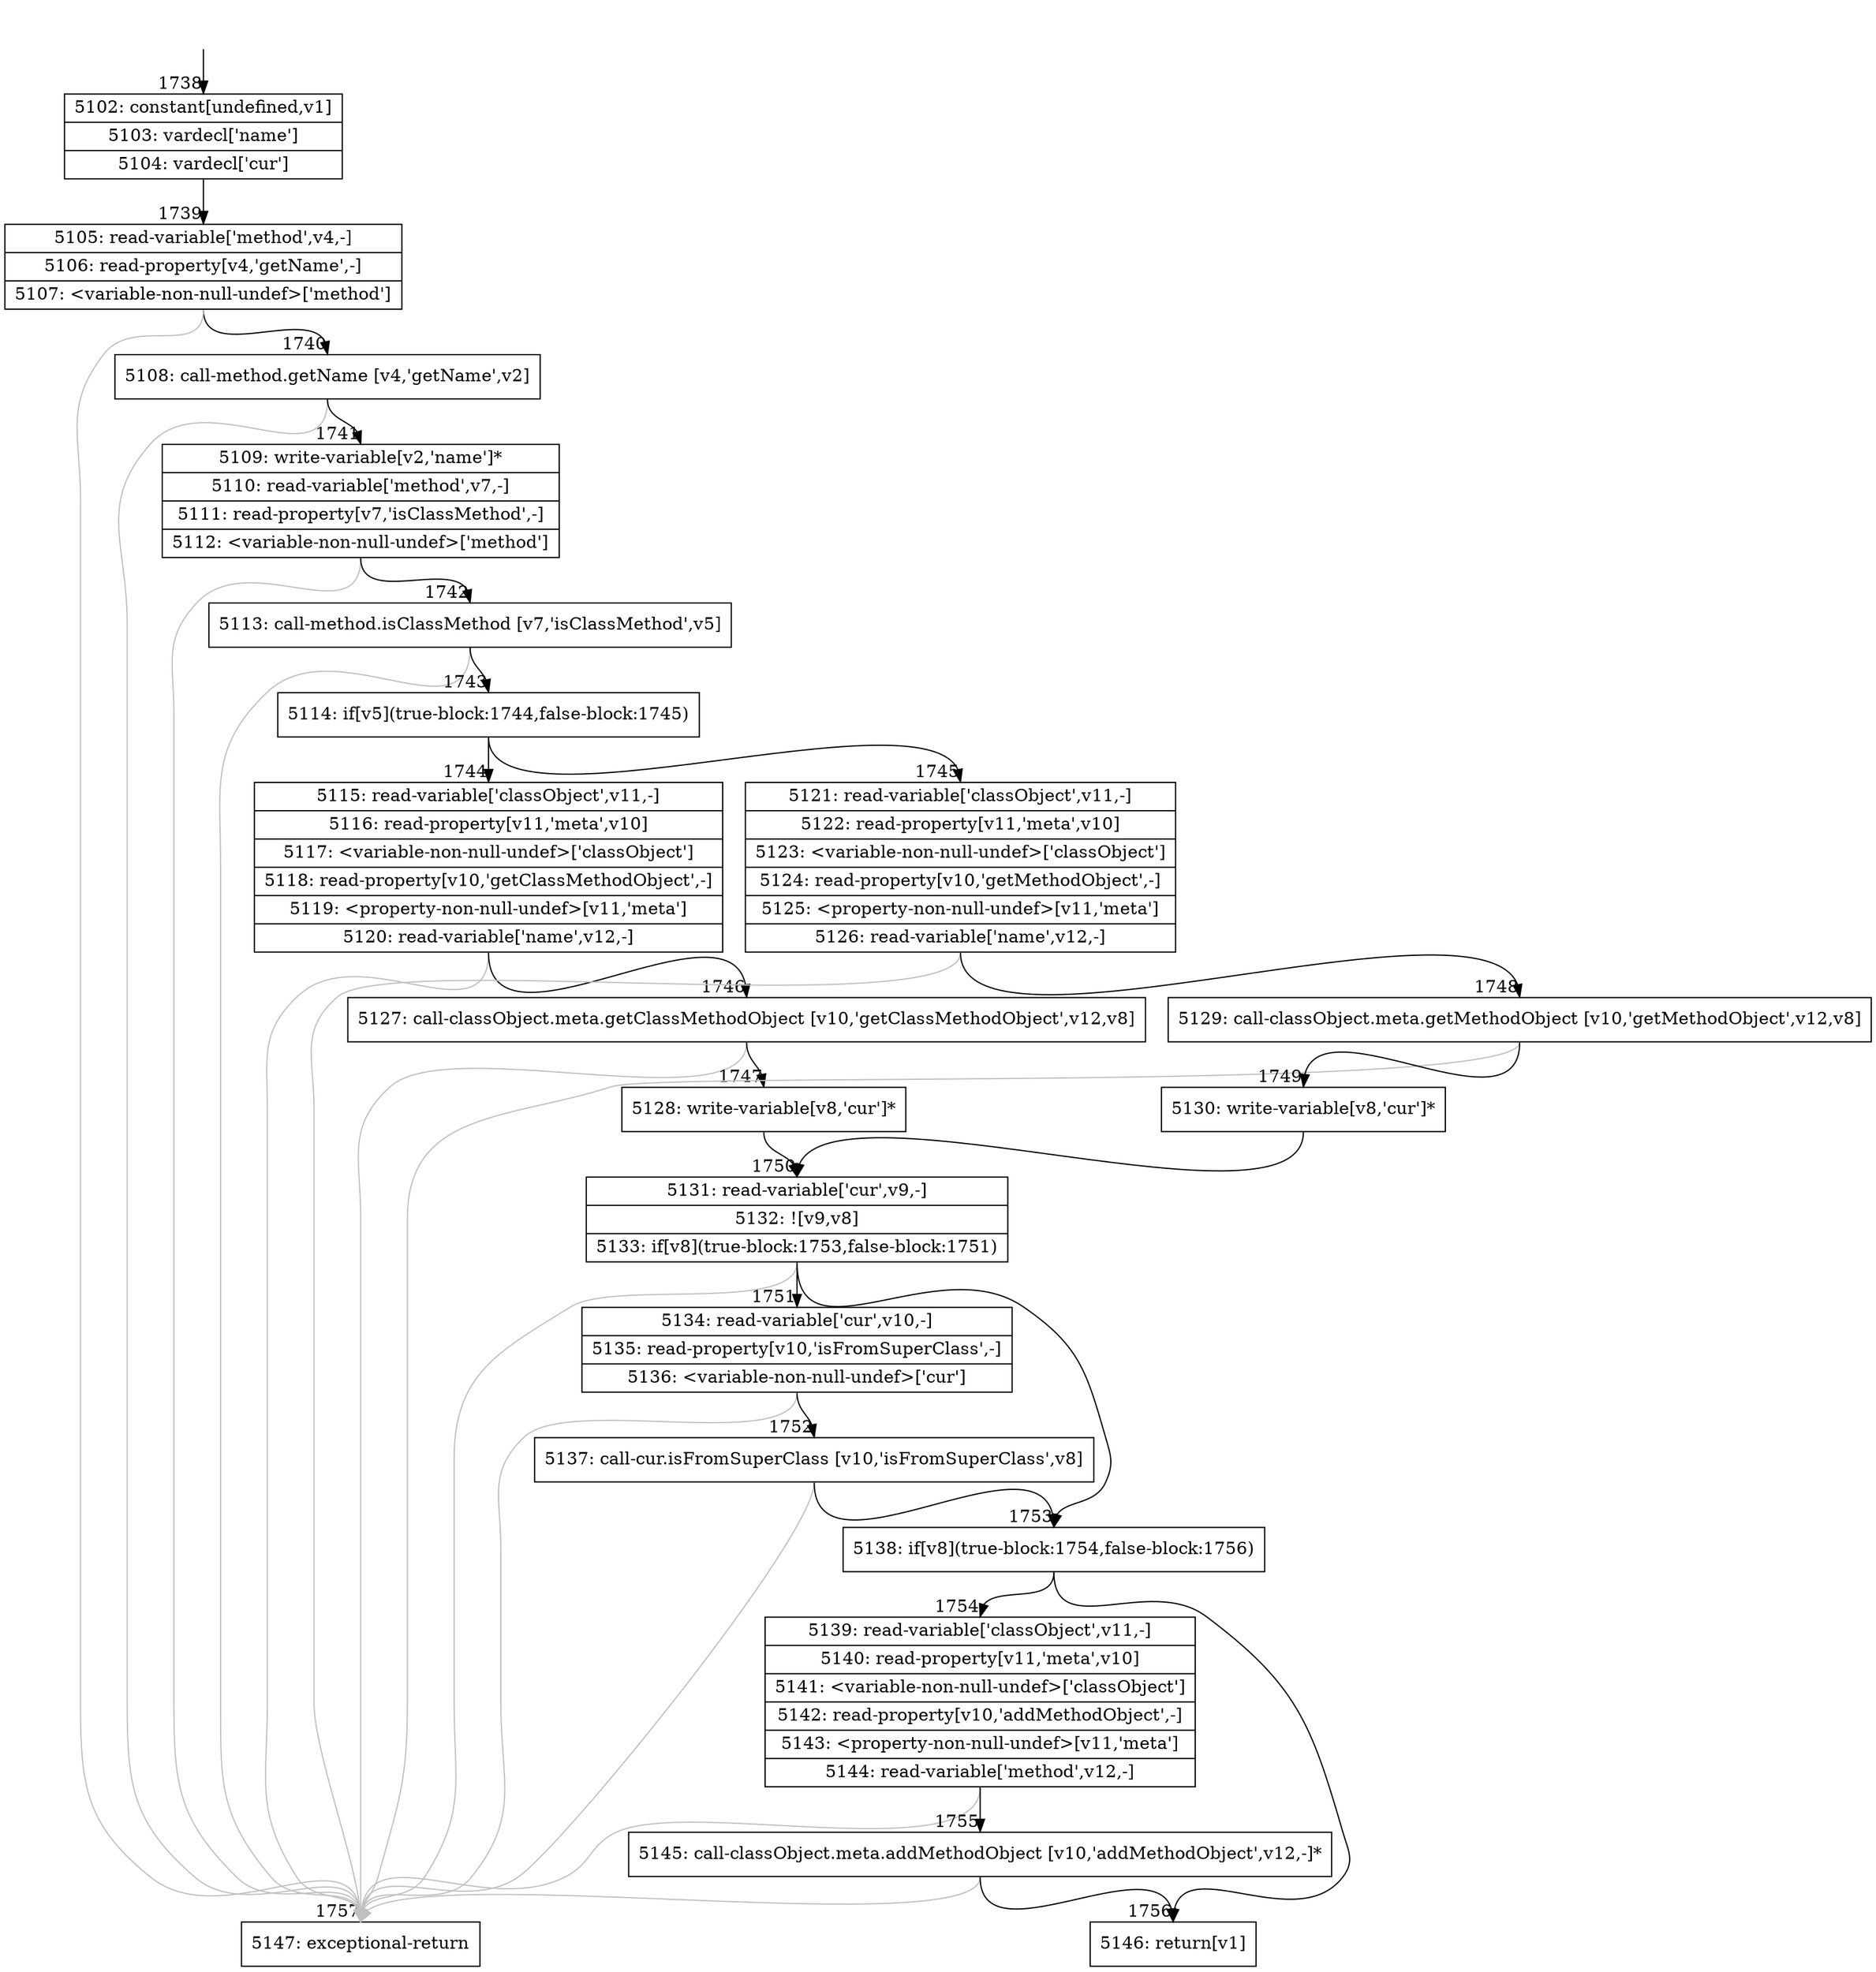 digraph {
rankdir="TD"
BB_entry204[shape=none,label=""];
BB_entry204 -> BB1738 [tailport=s, headport=n, headlabel="    1738"]
BB1738 [shape=record label="{5102: constant[undefined,v1]|5103: vardecl['name']|5104: vardecl['cur']}" ] 
BB1738 -> BB1739 [tailport=s, headport=n, headlabel="      1739"]
BB1739 [shape=record label="{5105: read-variable['method',v4,-]|5106: read-property[v4,'getName',-]|5107: \<variable-non-null-undef\>['method']}" ] 
BB1739 -> BB1740 [tailport=s, headport=n, headlabel="      1740"]
BB1739 -> BB1757 [tailport=s, headport=n, color=gray, headlabel="      1757"]
BB1740 [shape=record label="{5108: call-method.getName [v4,'getName',v2]}" ] 
BB1740 -> BB1741 [tailport=s, headport=n, headlabel="      1741"]
BB1740 -> BB1757 [tailport=s, headport=n, color=gray]
BB1741 [shape=record label="{5109: write-variable[v2,'name']*|5110: read-variable['method',v7,-]|5111: read-property[v7,'isClassMethod',-]|5112: \<variable-non-null-undef\>['method']}" ] 
BB1741 -> BB1742 [tailport=s, headport=n, headlabel="      1742"]
BB1741 -> BB1757 [tailport=s, headport=n, color=gray]
BB1742 [shape=record label="{5113: call-method.isClassMethod [v7,'isClassMethod',v5]}" ] 
BB1742 -> BB1743 [tailport=s, headport=n, headlabel="      1743"]
BB1742 -> BB1757 [tailport=s, headport=n, color=gray]
BB1743 [shape=record label="{5114: if[v5](true-block:1744,false-block:1745)}" ] 
BB1743 -> BB1744 [tailport=s, headport=n, headlabel="      1744"]
BB1743 -> BB1745 [tailport=s, headport=n, headlabel="      1745"]
BB1744 [shape=record label="{5115: read-variable['classObject',v11,-]|5116: read-property[v11,'meta',v10]|5117: \<variable-non-null-undef\>['classObject']|5118: read-property[v10,'getClassMethodObject',-]|5119: \<property-non-null-undef\>[v11,'meta']|5120: read-variable['name',v12,-]}" ] 
BB1744 -> BB1746 [tailport=s, headport=n, headlabel="      1746"]
BB1744 -> BB1757 [tailport=s, headport=n, color=gray]
BB1745 [shape=record label="{5121: read-variable['classObject',v11,-]|5122: read-property[v11,'meta',v10]|5123: \<variable-non-null-undef\>['classObject']|5124: read-property[v10,'getMethodObject',-]|5125: \<property-non-null-undef\>[v11,'meta']|5126: read-variable['name',v12,-]}" ] 
BB1745 -> BB1748 [tailport=s, headport=n, headlabel="      1748"]
BB1745 -> BB1757 [tailport=s, headport=n, color=gray]
BB1746 [shape=record label="{5127: call-classObject.meta.getClassMethodObject [v10,'getClassMethodObject',v12,v8]}" ] 
BB1746 -> BB1747 [tailport=s, headport=n, headlabel="      1747"]
BB1746 -> BB1757 [tailport=s, headport=n, color=gray]
BB1747 [shape=record label="{5128: write-variable[v8,'cur']*}" ] 
BB1747 -> BB1750 [tailport=s, headport=n, headlabel="      1750"]
BB1748 [shape=record label="{5129: call-classObject.meta.getMethodObject [v10,'getMethodObject',v12,v8]}" ] 
BB1748 -> BB1749 [tailport=s, headport=n, headlabel="      1749"]
BB1748 -> BB1757 [tailport=s, headport=n, color=gray]
BB1749 [shape=record label="{5130: write-variable[v8,'cur']*}" ] 
BB1749 -> BB1750 [tailport=s, headport=n]
BB1750 [shape=record label="{5131: read-variable['cur',v9,-]|5132: ![v9,v8]|5133: if[v8](true-block:1753,false-block:1751)}" ] 
BB1750 -> BB1753 [tailport=s, headport=n, headlabel="      1753"]
BB1750 -> BB1751 [tailport=s, headport=n, headlabel="      1751"]
BB1750 -> BB1757 [tailport=s, headport=n, color=gray]
BB1751 [shape=record label="{5134: read-variable['cur',v10,-]|5135: read-property[v10,'isFromSuperClass',-]|5136: \<variable-non-null-undef\>['cur']}" ] 
BB1751 -> BB1752 [tailport=s, headport=n, headlabel="      1752"]
BB1751 -> BB1757 [tailport=s, headport=n, color=gray]
BB1752 [shape=record label="{5137: call-cur.isFromSuperClass [v10,'isFromSuperClass',v8]}" ] 
BB1752 -> BB1753 [tailport=s, headport=n]
BB1752 -> BB1757 [tailport=s, headport=n, color=gray]
BB1753 [shape=record label="{5138: if[v8](true-block:1754,false-block:1756)}" ] 
BB1753 -> BB1754 [tailport=s, headport=n, headlabel="      1754"]
BB1753 -> BB1756 [tailport=s, headport=n, headlabel="      1756"]
BB1754 [shape=record label="{5139: read-variable['classObject',v11,-]|5140: read-property[v11,'meta',v10]|5141: \<variable-non-null-undef\>['classObject']|5142: read-property[v10,'addMethodObject',-]|5143: \<property-non-null-undef\>[v11,'meta']|5144: read-variable['method',v12,-]}" ] 
BB1754 -> BB1755 [tailport=s, headport=n, headlabel="      1755"]
BB1754 -> BB1757 [tailport=s, headport=n, color=gray]
BB1755 [shape=record label="{5145: call-classObject.meta.addMethodObject [v10,'addMethodObject',v12,-]*}" ] 
BB1755 -> BB1756 [tailport=s, headport=n]
BB1755 -> BB1757 [tailport=s, headport=n, color=gray]
BB1756 [shape=record label="{5146: return[v1]}" ] 
BB1757 [shape=record label="{5147: exceptional-return}" ] 
//#$~ 2018
}
